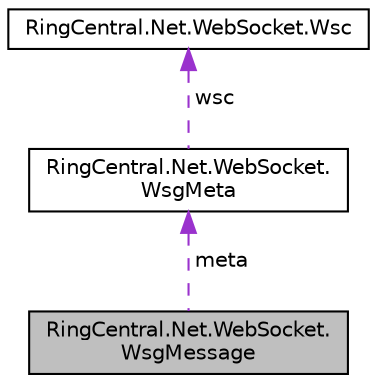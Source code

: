digraph "RingCentral.Net.WebSocket.WsgMessage"
{
 // LATEX_PDF_SIZE
  edge [fontname="Helvetica",fontsize="10",labelfontname="Helvetica",labelfontsize="10"];
  node [fontname="Helvetica",fontsize="10",shape=record];
  Node1 [label="RingCentral.Net.WebSocket.\lWsgMessage",height=0.2,width=0.4,color="black", fillcolor="grey75", style="filled", fontcolor="black",tooltip=" "];
  Node2 -> Node1 [dir="back",color="darkorchid3",fontsize="10",style="dashed",label=" meta" ];
  Node2 [label="RingCentral.Net.WebSocket.\lWsgMeta",height=0.2,width=0.4,color="black", fillcolor="white", style="filled",URL="$classRingCentral_1_1Net_1_1WebSocket_1_1WsgMeta.html",tooltip=" "];
  Node3 -> Node2 [dir="back",color="darkorchid3",fontsize="10",style="dashed",label=" wsc" ];
  Node3 [label="RingCentral.Net.WebSocket.Wsc",height=0.2,width=0.4,color="black", fillcolor="white", style="filled",URL="$classRingCentral_1_1Net_1_1WebSocket_1_1Wsc.html",tooltip=" "];
}
